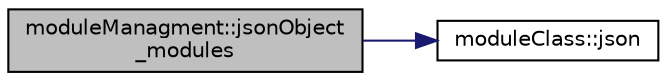 digraph "moduleManagment::jsonObject_modules"
{
 // LATEX_PDF_SIZE
  edge [fontname="Helvetica",fontsize="10",labelfontname="Helvetica",labelfontsize="10"];
  node [fontname="Helvetica",fontsize="10",shape=record];
  rankdir="LR";
  Node1 [label="moduleManagment::jsonObject\l_modules",height=0.2,width=0.4,color="black", fillcolor="grey75", style="filled", fontcolor="black",tooltip=" "];
  Node1 -> Node2 [color="midnightblue",fontsize="10",style="solid",fontname="Helvetica"];
  Node2 [label="moduleClass::json",height=0.2,width=0.4,color="black", fillcolor="white", style="filled",URL="$classmodule_class.html#a32d00a2ade07b9e646a20bb2dda133a6",tooltip=" "];
}
